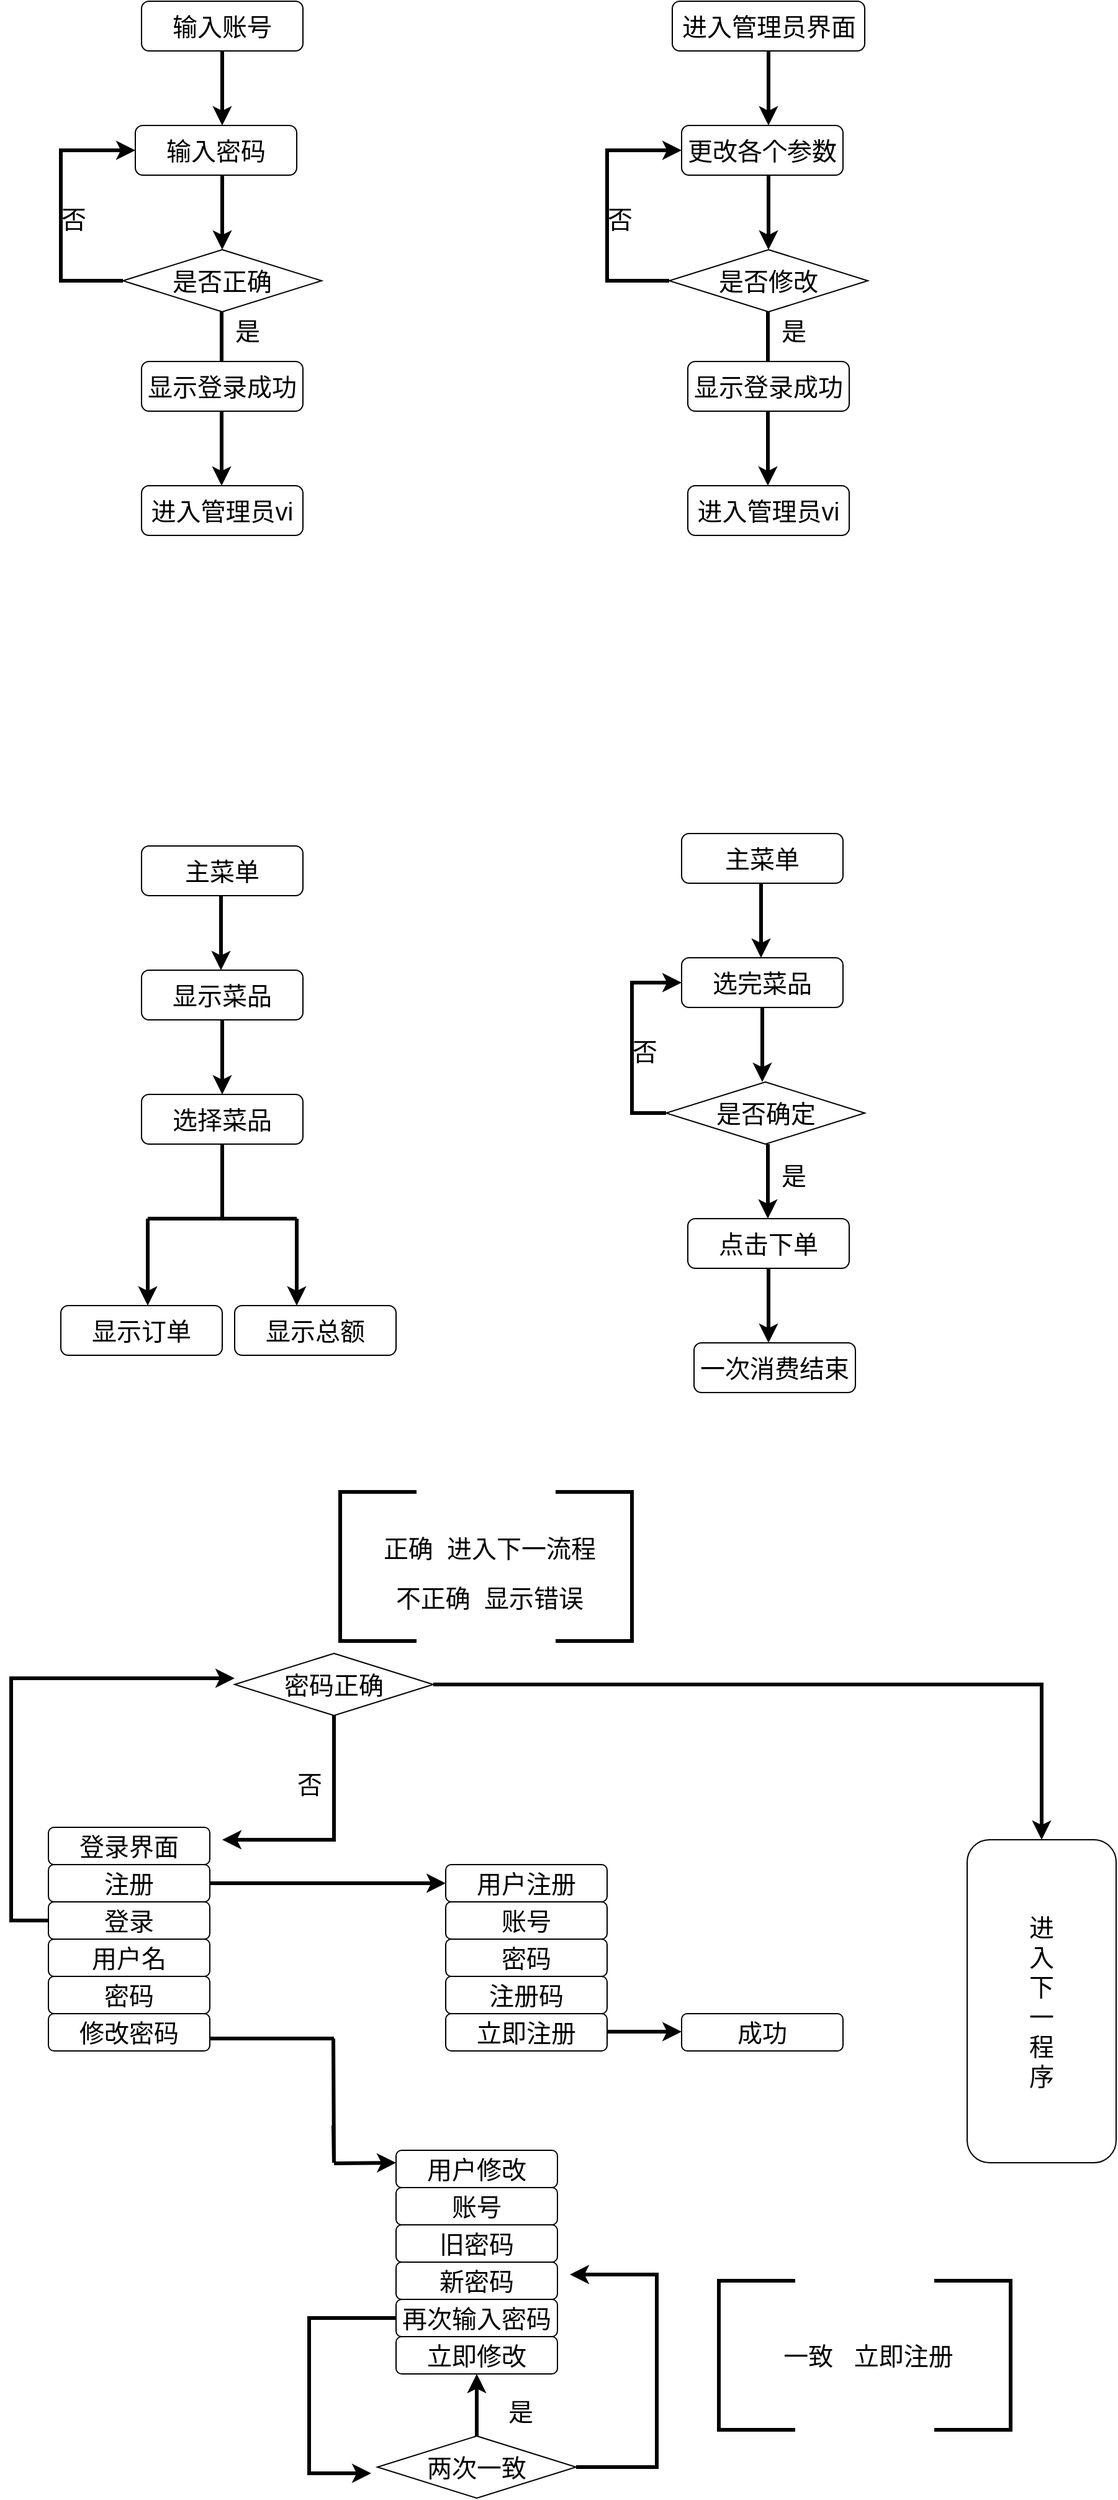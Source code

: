 <mxfile version="16.6.7" type="github">
  <diagram id="Qgnuw25uqioXZFq5rvxA" name="Page-1">
    <mxGraphModel dx="1896" dy="989" grid="1" gridSize="10" guides="1" tooltips="1" connect="1" arrows="1" fold="1" page="1" pageScale="1" pageWidth="2339" pageHeight="3300" math="0" shadow="0">
      <root>
        <mxCell id="0" />
        <mxCell id="1" parent="0" />
        <mxCell id="G3ch0nkKt2q-JakGSZPW-1" value="" style="endArrow=classic;html=1;rounded=0;strokeWidth=3;" edge="1" parent="1">
          <mxGeometry width="50" height="50" relative="1" as="geometry">
            <mxPoint x="360" y="140" as="sourcePoint" />
            <mxPoint x="360" y="200" as="targetPoint" />
          </mxGeometry>
        </mxCell>
        <mxCell id="G3ch0nkKt2q-JakGSZPW-2" value="&lt;font style=&quot;font-size: 20px&quot;&gt;输入密码&lt;/font&gt;" style="rounded=1;whiteSpace=wrap;html=1;" vertex="1" parent="1">
          <mxGeometry x="290" y="200" width="130" height="40" as="geometry" />
        </mxCell>
        <mxCell id="G3ch0nkKt2q-JakGSZPW-4" value="" style="endArrow=classic;html=1;rounded=0;strokeWidth=3;" edge="1" parent="1">
          <mxGeometry width="50" height="50" relative="1" as="geometry">
            <mxPoint x="360" y="240" as="sourcePoint" />
            <mxPoint x="360" y="300" as="targetPoint" />
          </mxGeometry>
        </mxCell>
        <mxCell id="G3ch0nkKt2q-JakGSZPW-7" style="edgeStyle=orthogonalEdgeStyle;rounded=0;orthogonalLoop=1;jettySize=auto;html=1;fontSize=20;strokeWidth=3;entryX=0;entryY=0.5;entryDx=0;entryDy=0;" edge="1" parent="1" source="G3ch0nkKt2q-JakGSZPW-5" target="G3ch0nkKt2q-JakGSZPW-2">
          <mxGeometry relative="1" as="geometry">
            <mxPoint x="240" y="220" as="targetPoint" />
            <Array as="points">
              <mxPoint x="230" y="325" />
              <mxPoint x="230" y="220" />
            </Array>
          </mxGeometry>
        </mxCell>
        <mxCell id="G3ch0nkKt2q-JakGSZPW-5" value="是否正确" style="rhombus;whiteSpace=wrap;html=1;fontSize=20;" vertex="1" parent="1">
          <mxGeometry x="280" y="300" width="160" height="50" as="geometry" />
        </mxCell>
        <mxCell id="G3ch0nkKt2q-JakGSZPW-8" value="否" style="text;html=1;align=center;verticalAlign=middle;resizable=0;points=[];autosize=1;strokeColor=none;fillColor=none;fontSize=20;" vertex="1" parent="1">
          <mxGeometry x="220" y="260" width="40" height="30" as="geometry" />
        </mxCell>
        <mxCell id="G3ch0nkKt2q-JakGSZPW-9" value="&lt;font style=&quot;font-size: 20px&quot;&gt;输入账号&lt;/font&gt;" style="rounded=1;whiteSpace=wrap;html=1;" vertex="1" parent="1">
          <mxGeometry x="295" y="100" width="130" height="40" as="geometry" />
        </mxCell>
        <mxCell id="G3ch0nkKt2q-JakGSZPW-11" value="" style="endArrow=classic;html=1;rounded=0;strokeWidth=3;" edge="1" parent="1">
          <mxGeometry width="50" height="50" relative="1" as="geometry">
            <mxPoint x="359.5" y="350" as="sourcePoint" />
            <mxPoint x="359.5" y="410" as="targetPoint" />
          </mxGeometry>
        </mxCell>
        <mxCell id="G3ch0nkKt2q-JakGSZPW-12" value="&lt;font style=&quot;font-size: 20px&quot;&gt;显示登录成功&lt;/font&gt;" style="rounded=1;whiteSpace=wrap;html=1;" vertex="1" parent="1">
          <mxGeometry x="295" y="390" width="130" height="40" as="geometry" />
        </mxCell>
        <mxCell id="G3ch0nkKt2q-JakGSZPW-13" value="" style="endArrow=classic;html=1;rounded=0;strokeWidth=3;" edge="1" parent="1">
          <mxGeometry width="50" height="50" relative="1" as="geometry">
            <mxPoint x="359.5" y="430" as="sourcePoint" />
            <mxPoint x="359.5" y="490" as="targetPoint" />
          </mxGeometry>
        </mxCell>
        <mxCell id="G3ch0nkKt2q-JakGSZPW-14" value="&lt;font style=&quot;font-size: 20px&quot;&gt;进入管理员vi&lt;/font&gt;" style="rounded=1;whiteSpace=wrap;html=1;" vertex="1" parent="1">
          <mxGeometry x="295" y="490" width="130" height="40" as="geometry" />
        </mxCell>
        <mxCell id="G3ch0nkKt2q-JakGSZPW-15" value="" style="endArrow=classic;html=1;rounded=0;strokeWidth=3;" edge="1" parent="1">
          <mxGeometry width="50" height="50" relative="1" as="geometry">
            <mxPoint x="800" y="140" as="sourcePoint" />
            <mxPoint x="800" y="200" as="targetPoint" />
          </mxGeometry>
        </mxCell>
        <mxCell id="G3ch0nkKt2q-JakGSZPW-16" value="&lt;font style=&quot;font-size: 20px&quot;&gt;更改各个参数&lt;/font&gt;" style="rounded=1;whiteSpace=wrap;html=1;" vertex="1" parent="1">
          <mxGeometry x="730" y="200" width="130" height="40" as="geometry" />
        </mxCell>
        <mxCell id="G3ch0nkKt2q-JakGSZPW-17" value="" style="endArrow=classic;html=1;rounded=0;strokeWidth=3;" edge="1" parent="1">
          <mxGeometry width="50" height="50" relative="1" as="geometry">
            <mxPoint x="800" y="240" as="sourcePoint" />
            <mxPoint x="800" y="300" as="targetPoint" />
          </mxGeometry>
        </mxCell>
        <mxCell id="G3ch0nkKt2q-JakGSZPW-18" style="edgeStyle=orthogonalEdgeStyle;rounded=0;orthogonalLoop=1;jettySize=auto;html=1;fontSize=20;strokeWidth=3;entryX=0;entryY=0.5;entryDx=0;entryDy=0;" edge="1" parent="1" source="G3ch0nkKt2q-JakGSZPW-19" target="G3ch0nkKt2q-JakGSZPW-16">
          <mxGeometry relative="1" as="geometry">
            <mxPoint x="680" y="220" as="targetPoint" />
            <Array as="points">
              <mxPoint x="670" y="325" />
              <mxPoint x="670" y="220" />
            </Array>
          </mxGeometry>
        </mxCell>
        <mxCell id="G3ch0nkKt2q-JakGSZPW-19" value="是否修改" style="rhombus;whiteSpace=wrap;html=1;fontSize=20;" vertex="1" parent="1">
          <mxGeometry x="720" y="300" width="160" height="50" as="geometry" />
        </mxCell>
        <mxCell id="G3ch0nkKt2q-JakGSZPW-20" value="否" style="text;html=1;align=center;verticalAlign=middle;resizable=0;points=[];autosize=1;strokeColor=none;fillColor=none;fontSize=20;" vertex="1" parent="1">
          <mxGeometry x="660" y="260" width="40" height="30" as="geometry" />
        </mxCell>
        <mxCell id="G3ch0nkKt2q-JakGSZPW-21" value="&lt;font style=&quot;font-size: 20px&quot;&gt;进入管理员界面&lt;/font&gt;" style="rounded=1;whiteSpace=wrap;html=1;" vertex="1" parent="1">
          <mxGeometry x="722.5" y="100" width="155" height="40" as="geometry" />
        </mxCell>
        <mxCell id="G3ch0nkKt2q-JakGSZPW-22" value="" style="endArrow=classic;html=1;rounded=0;strokeWidth=3;" edge="1" parent="1">
          <mxGeometry width="50" height="50" relative="1" as="geometry">
            <mxPoint x="799.5" y="350" as="sourcePoint" />
            <mxPoint x="799.5" y="410" as="targetPoint" />
          </mxGeometry>
        </mxCell>
        <mxCell id="G3ch0nkKt2q-JakGSZPW-23" value="&lt;font style=&quot;font-size: 20px&quot;&gt;显示登录成功&lt;/font&gt;" style="rounded=1;whiteSpace=wrap;html=1;" vertex="1" parent="1">
          <mxGeometry x="735" y="390" width="130" height="40" as="geometry" />
        </mxCell>
        <mxCell id="G3ch0nkKt2q-JakGSZPW-24" value="" style="endArrow=classic;html=1;rounded=0;strokeWidth=3;" edge="1" parent="1">
          <mxGeometry width="50" height="50" relative="1" as="geometry">
            <mxPoint x="799.5" y="430" as="sourcePoint" />
            <mxPoint x="799.5" y="490" as="targetPoint" />
          </mxGeometry>
        </mxCell>
        <mxCell id="G3ch0nkKt2q-JakGSZPW-25" value="&lt;font style=&quot;font-size: 20px&quot;&gt;进入管理员vi&lt;/font&gt;" style="rounded=1;whiteSpace=wrap;html=1;" vertex="1" parent="1">
          <mxGeometry x="735" y="490" width="130" height="40" as="geometry" />
        </mxCell>
        <mxCell id="G3ch0nkKt2q-JakGSZPW-26" value="是" style="text;html=1;align=center;verticalAlign=middle;resizable=0;points=[];autosize=1;strokeColor=none;fillColor=none;fontSize=20;" vertex="1" parent="1">
          <mxGeometry x="360" y="350" width="40" height="30" as="geometry" />
        </mxCell>
        <mxCell id="G3ch0nkKt2q-JakGSZPW-27" value="是" style="text;html=1;align=center;verticalAlign=middle;resizable=0;points=[];autosize=1;strokeColor=none;fillColor=none;fontSize=20;" vertex="1" parent="1">
          <mxGeometry x="800" y="350" width="40" height="30" as="geometry" />
        </mxCell>
        <mxCell id="G3ch0nkKt2q-JakGSZPW-41" value="" style="endArrow=classic;html=1;rounded=0;strokeWidth=3;" edge="1" parent="1">
          <mxGeometry width="50" height="50" relative="1" as="geometry">
            <mxPoint x="359" y="820" as="sourcePoint" />
            <mxPoint x="359" y="880" as="targetPoint" />
          </mxGeometry>
        </mxCell>
        <mxCell id="G3ch0nkKt2q-JakGSZPW-42" value="&lt;font style=&quot;font-size: 20px&quot;&gt;显示菜品&lt;/font&gt;" style="rounded=1;whiteSpace=wrap;html=1;" vertex="1" parent="1">
          <mxGeometry x="295" y="880" width="130" height="40" as="geometry" />
        </mxCell>
        <mxCell id="G3ch0nkKt2q-JakGSZPW-43" value="" style="endArrow=classic;html=1;rounded=0;strokeWidth=3;" edge="1" parent="1">
          <mxGeometry width="50" height="50" relative="1" as="geometry">
            <mxPoint x="360" y="920" as="sourcePoint" />
            <mxPoint x="360" y="980" as="targetPoint" />
          </mxGeometry>
        </mxCell>
        <mxCell id="G3ch0nkKt2q-JakGSZPW-47" value="&lt;span style=&quot;font-size: 20px&quot;&gt;主菜单&lt;/span&gt;" style="rounded=1;whiteSpace=wrap;html=1;" vertex="1" parent="1">
          <mxGeometry x="295" y="780" width="130" height="40" as="geometry" />
        </mxCell>
        <mxCell id="G3ch0nkKt2q-JakGSZPW-53" value="&lt;font style=&quot;font-size: 20px&quot;&gt;选择菜品&lt;/font&gt;" style="rounded=1;whiteSpace=wrap;html=1;" vertex="1" parent="1">
          <mxGeometry x="295" y="980" width="130" height="40" as="geometry" />
        </mxCell>
        <mxCell id="G3ch0nkKt2q-JakGSZPW-55" value="" style="endArrow=classic;html=1;rounded=0;fontSize=20;strokeWidth=3;" edge="1" parent="1">
          <mxGeometry width="50" height="50" relative="1" as="geometry">
            <mxPoint x="300" y="1080" as="sourcePoint" />
            <mxPoint x="300" y="1150" as="targetPoint" />
          </mxGeometry>
        </mxCell>
        <mxCell id="G3ch0nkKt2q-JakGSZPW-56" value="" style="endArrow=none;html=1;rounded=0;fontSize=20;strokeWidth=3;" edge="1" parent="1">
          <mxGeometry width="50" height="50" relative="1" as="geometry">
            <mxPoint x="360" y="1080" as="sourcePoint" />
            <mxPoint x="360" y="1020" as="targetPoint" />
          </mxGeometry>
        </mxCell>
        <mxCell id="G3ch0nkKt2q-JakGSZPW-57" value="" style="endArrow=none;html=1;rounded=0;fontSize=20;strokeWidth=3;" edge="1" parent="1">
          <mxGeometry width="50" height="50" relative="1" as="geometry">
            <mxPoint x="300" y="1080" as="sourcePoint" />
            <mxPoint x="360" y="1080" as="targetPoint" />
          </mxGeometry>
        </mxCell>
        <mxCell id="G3ch0nkKt2q-JakGSZPW-59" value="" style="endArrow=none;html=1;rounded=0;fontSize=20;strokeWidth=3;" edge="1" parent="1">
          <mxGeometry width="50" height="50" relative="1" as="geometry">
            <mxPoint x="360" y="1080" as="sourcePoint" />
            <mxPoint x="420" y="1080" as="targetPoint" />
          </mxGeometry>
        </mxCell>
        <mxCell id="G3ch0nkKt2q-JakGSZPW-60" value="" style="endArrow=classic;html=1;rounded=0;fontSize=20;strokeWidth=3;" edge="1" parent="1">
          <mxGeometry width="50" height="50" relative="1" as="geometry">
            <mxPoint x="420" y="1080" as="sourcePoint" />
            <mxPoint x="420" y="1150" as="targetPoint" />
          </mxGeometry>
        </mxCell>
        <mxCell id="G3ch0nkKt2q-JakGSZPW-61" value="&lt;font style=&quot;font-size: 20px&quot;&gt;显示订单&lt;/font&gt;" style="rounded=1;whiteSpace=wrap;html=1;" vertex="1" parent="1">
          <mxGeometry x="230" y="1150" width="130" height="40" as="geometry" />
        </mxCell>
        <mxCell id="G3ch0nkKt2q-JakGSZPW-62" value="&lt;font style=&quot;font-size: 20px&quot;&gt;显示总额&lt;/font&gt;" style="rounded=1;whiteSpace=wrap;html=1;" vertex="1" parent="1">
          <mxGeometry x="370" y="1150" width="130" height="40" as="geometry" />
        </mxCell>
        <mxCell id="G3ch0nkKt2q-JakGSZPW-63" value="" style="endArrow=classic;html=1;rounded=0;strokeWidth=3;" edge="1" parent="1">
          <mxGeometry width="50" height="50" relative="1" as="geometry">
            <mxPoint x="794" y="810" as="sourcePoint" />
            <mxPoint x="794" y="870" as="targetPoint" />
          </mxGeometry>
        </mxCell>
        <mxCell id="G3ch0nkKt2q-JakGSZPW-64" value="&lt;span style=&quot;font-size: 20px&quot;&gt;选完菜品&lt;/span&gt;" style="rounded=1;whiteSpace=wrap;html=1;" vertex="1" parent="1">
          <mxGeometry x="730" y="870" width="130" height="40" as="geometry" />
        </mxCell>
        <mxCell id="G3ch0nkKt2q-JakGSZPW-65" value="" style="endArrow=classic;html=1;rounded=0;strokeWidth=3;" edge="1" parent="1">
          <mxGeometry width="50" height="50" relative="1" as="geometry">
            <mxPoint x="795" y="910" as="sourcePoint" />
            <mxPoint x="795" y="970" as="targetPoint" />
          </mxGeometry>
        </mxCell>
        <mxCell id="G3ch0nkKt2q-JakGSZPW-66" value="&lt;span style=&quot;font-size: 20px&quot;&gt;主菜单&lt;/span&gt;" style="rounded=1;whiteSpace=wrap;html=1;" vertex="1" parent="1">
          <mxGeometry x="730" y="770" width="130" height="40" as="geometry" />
        </mxCell>
        <mxCell id="G3ch0nkKt2q-JakGSZPW-73" style="edgeStyle=orthogonalEdgeStyle;rounded=0;orthogonalLoop=1;jettySize=auto;html=1;exitX=0;exitY=0.5;exitDx=0;exitDy=0;fontSize=20;strokeWidth=3;entryX=0;entryY=0.5;entryDx=0;entryDy=0;" edge="1" parent="1" source="G3ch0nkKt2q-JakGSZPW-71" target="G3ch0nkKt2q-JakGSZPW-64">
          <mxGeometry relative="1" as="geometry">
            <mxPoint x="720" y="890" as="targetPoint" />
            <Array as="points">
              <mxPoint x="690" y="995" />
              <mxPoint x="690" y="890" />
            </Array>
          </mxGeometry>
        </mxCell>
        <mxCell id="G3ch0nkKt2q-JakGSZPW-71" value="是否确定" style="rhombus;whiteSpace=wrap;html=1;fontSize=20;" vertex="1" parent="1">
          <mxGeometry x="717.5" y="970" width="160" height="50" as="geometry" />
        </mxCell>
        <mxCell id="G3ch0nkKt2q-JakGSZPW-72" value="否" style="text;html=1;align=center;verticalAlign=middle;resizable=0;points=[];autosize=1;strokeColor=none;fillColor=none;fontSize=20;" vertex="1" parent="1">
          <mxGeometry x="680" y="930" width="40" height="30" as="geometry" />
        </mxCell>
        <mxCell id="G3ch0nkKt2q-JakGSZPW-74" value="&lt;font style=&quot;font-size: 20px&quot;&gt;点击下单&lt;/font&gt;" style="rounded=1;whiteSpace=wrap;html=1;" vertex="1" parent="1">
          <mxGeometry x="735" y="1080" width="130" height="40" as="geometry" />
        </mxCell>
        <mxCell id="G3ch0nkKt2q-JakGSZPW-75" value="" style="endArrow=classic;html=1;rounded=0;strokeWidth=3;" edge="1" parent="1">
          <mxGeometry width="50" height="50" relative="1" as="geometry">
            <mxPoint x="800" y="1120" as="sourcePoint" />
            <mxPoint x="800" y="1180" as="targetPoint" />
          </mxGeometry>
        </mxCell>
        <mxCell id="G3ch0nkKt2q-JakGSZPW-76" value="&lt;span style=&quot;font-size: 20px&quot;&gt;一次消费结束&lt;/span&gt;" style="rounded=1;whiteSpace=wrap;html=1;" vertex="1" parent="1">
          <mxGeometry x="740" y="1180" width="130" height="40" as="geometry" />
        </mxCell>
        <mxCell id="G3ch0nkKt2q-JakGSZPW-78" value="" style="endArrow=classic;html=1;rounded=0;strokeWidth=3;" edge="1" parent="1">
          <mxGeometry width="50" height="50" relative="1" as="geometry">
            <mxPoint x="799.5" y="1020" as="sourcePoint" />
            <mxPoint x="799.5" y="1080" as="targetPoint" />
          </mxGeometry>
        </mxCell>
        <mxCell id="G3ch0nkKt2q-JakGSZPW-79" value="是" style="text;html=1;align=center;verticalAlign=middle;resizable=0;points=[];autosize=1;strokeColor=none;fillColor=none;fontSize=20;" vertex="1" parent="1">
          <mxGeometry x="800" y="1030" width="40" height="30" as="geometry" />
        </mxCell>
        <mxCell id="G3ch0nkKt2q-JakGSZPW-89" value="登录界面" style="rounded=1;whiteSpace=wrap;html=1;fontSize=20;" vertex="1" parent="1">
          <mxGeometry x="220" y="1570" width="130" height="30" as="geometry" />
        </mxCell>
        <mxCell id="G3ch0nkKt2q-JakGSZPW-107" style="edgeStyle=orthogonalEdgeStyle;rounded=0;orthogonalLoop=1;jettySize=auto;html=1;exitX=1;exitY=0.5;exitDx=0;exitDy=0;entryX=0;entryY=0.5;entryDx=0;entryDy=0;fontSize=20;strokeWidth=3;" edge="1" parent="1" source="G3ch0nkKt2q-JakGSZPW-90" target="G3ch0nkKt2q-JakGSZPW-101">
          <mxGeometry relative="1" as="geometry" />
        </mxCell>
        <mxCell id="G3ch0nkKt2q-JakGSZPW-90" value="注册" style="rounded=1;whiteSpace=wrap;html=1;fontSize=20;" vertex="1" parent="1">
          <mxGeometry x="220" y="1600" width="130" height="30" as="geometry" />
        </mxCell>
        <mxCell id="G3ch0nkKt2q-JakGSZPW-109" style="edgeStyle=orthogonalEdgeStyle;rounded=0;orthogonalLoop=1;jettySize=auto;html=1;fontSize=20;strokeWidth=3;" edge="1" parent="1" source="G3ch0nkKt2q-JakGSZPW-91">
          <mxGeometry relative="1" as="geometry">
            <mxPoint x="370" y="1450" as="targetPoint" />
            <Array as="points">
              <mxPoint x="190" y="1645" />
              <mxPoint x="190" y="1450" />
            </Array>
          </mxGeometry>
        </mxCell>
        <mxCell id="G3ch0nkKt2q-JakGSZPW-91" value="登录" style="rounded=1;whiteSpace=wrap;html=1;fontSize=20;" vertex="1" parent="1">
          <mxGeometry x="220" y="1630" width="130" height="30" as="geometry" />
        </mxCell>
        <mxCell id="G3ch0nkKt2q-JakGSZPW-92" value="用户名" style="rounded=1;whiteSpace=wrap;html=1;fontSize=20;" vertex="1" parent="1">
          <mxGeometry x="220" y="1660" width="130" height="30" as="geometry" />
        </mxCell>
        <mxCell id="G3ch0nkKt2q-JakGSZPW-93" value="密码" style="rounded=1;whiteSpace=wrap;html=1;fontSize=20;" vertex="1" parent="1">
          <mxGeometry x="220" y="1690" width="130" height="30" as="geometry" />
        </mxCell>
        <mxCell id="G3ch0nkKt2q-JakGSZPW-94" value="修改密码" style="rounded=1;whiteSpace=wrap;html=1;fontSize=20;" vertex="1" parent="1">
          <mxGeometry x="220" y="1720" width="130" height="30" as="geometry" />
        </mxCell>
        <mxCell id="G3ch0nkKt2q-JakGSZPW-95" value="用户修改" style="rounded=1;whiteSpace=wrap;html=1;fontSize=20;" vertex="1" parent="1">
          <mxGeometry x="500" y="1830" width="130" height="30" as="geometry" />
        </mxCell>
        <mxCell id="G3ch0nkKt2q-JakGSZPW-96" value="账号" style="rounded=1;whiteSpace=wrap;html=1;fontSize=20;" vertex="1" parent="1">
          <mxGeometry x="500" y="1860" width="130" height="30" as="geometry" />
        </mxCell>
        <mxCell id="G3ch0nkKt2q-JakGSZPW-97" value="旧密码" style="rounded=1;whiteSpace=wrap;html=1;fontSize=20;" vertex="1" parent="1">
          <mxGeometry x="500" y="1890" width="130" height="30" as="geometry" />
        </mxCell>
        <mxCell id="G3ch0nkKt2q-JakGSZPW-98" value="新密码" style="rounded=1;whiteSpace=wrap;html=1;fontSize=20;" vertex="1" parent="1">
          <mxGeometry x="500" y="1920" width="130" height="30" as="geometry" />
        </mxCell>
        <mxCell id="G3ch0nkKt2q-JakGSZPW-120" style="edgeStyle=orthogonalEdgeStyle;rounded=0;orthogonalLoop=1;jettySize=auto;html=1;fontSize=20;strokeWidth=3;" edge="1" parent="1" source="G3ch0nkKt2q-JakGSZPW-99">
          <mxGeometry relative="1" as="geometry">
            <mxPoint x="480" y="2090" as="targetPoint" />
            <Array as="points">
              <mxPoint x="430" y="1965" />
              <mxPoint x="430" y="2090" />
            </Array>
          </mxGeometry>
        </mxCell>
        <mxCell id="G3ch0nkKt2q-JakGSZPW-99" value="再次输入密码" style="rounded=1;whiteSpace=wrap;html=1;fontSize=20;" vertex="1" parent="1">
          <mxGeometry x="500" y="1950" width="130" height="30" as="geometry" />
        </mxCell>
        <mxCell id="G3ch0nkKt2q-JakGSZPW-100" value="立即修改" style="rounded=1;whiteSpace=wrap;html=1;fontSize=20;" vertex="1" parent="1">
          <mxGeometry x="500" y="1980" width="130" height="30" as="geometry" />
        </mxCell>
        <mxCell id="G3ch0nkKt2q-JakGSZPW-101" value="用户注册" style="rounded=1;whiteSpace=wrap;html=1;fontSize=20;" vertex="1" parent="1">
          <mxGeometry x="540" y="1600" width="130" height="30" as="geometry" />
        </mxCell>
        <mxCell id="G3ch0nkKt2q-JakGSZPW-102" value="账号" style="rounded=1;whiteSpace=wrap;html=1;fontSize=20;" vertex="1" parent="1">
          <mxGeometry x="540" y="1630" width="130" height="30" as="geometry" />
        </mxCell>
        <mxCell id="G3ch0nkKt2q-JakGSZPW-103" value="密码" style="rounded=1;whiteSpace=wrap;html=1;fontSize=20;" vertex="1" parent="1">
          <mxGeometry x="540" y="1660" width="130" height="30" as="geometry" />
        </mxCell>
        <mxCell id="G3ch0nkKt2q-JakGSZPW-104" value="注册码" style="rounded=1;whiteSpace=wrap;html=1;fontSize=20;" vertex="1" parent="1">
          <mxGeometry x="540" y="1690" width="130" height="30" as="geometry" />
        </mxCell>
        <mxCell id="G3ch0nkKt2q-JakGSZPW-105" value="立即注册" style="rounded=1;whiteSpace=wrap;html=1;fontSize=20;" vertex="1" parent="1">
          <mxGeometry x="540" y="1720" width="130" height="30" as="geometry" />
        </mxCell>
        <mxCell id="G3ch0nkKt2q-JakGSZPW-111" style="edgeStyle=orthogonalEdgeStyle;rounded=0;orthogonalLoop=1;jettySize=auto;html=1;fontSize=20;strokeWidth=3;entryX=0.5;entryY=0;entryDx=0;entryDy=0;" edge="1" parent="1" source="G3ch0nkKt2q-JakGSZPW-108" target="G3ch0nkKt2q-JakGSZPW-110">
          <mxGeometry relative="1" as="geometry">
            <mxPoint x="920" y="1570" as="targetPoint" />
            <Array as="points">
              <mxPoint x="1020" y="1455" />
            </Array>
          </mxGeometry>
        </mxCell>
        <mxCell id="G3ch0nkKt2q-JakGSZPW-122" style="edgeStyle=orthogonalEdgeStyle;rounded=0;orthogonalLoop=1;jettySize=auto;html=1;exitX=0.5;exitY=1;exitDx=0;exitDy=0;fontSize=20;strokeWidth=3;" edge="1" parent="1" source="G3ch0nkKt2q-JakGSZPW-108">
          <mxGeometry relative="1" as="geometry">
            <mxPoint x="360" y="1580" as="targetPoint" />
            <Array as="points">
              <mxPoint x="450" y="1580" />
            </Array>
          </mxGeometry>
        </mxCell>
        <mxCell id="G3ch0nkKt2q-JakGSZPW-108" value="密码正确" style="rhombus;whiteSpace=wrap;html=1;fontSize=20;" vertex="1" parent="1">
          <mxGeometry x="370" y="1430" width="160" height="50" as="geometry" />
        </mxCell>
        <mxCell id="G3ch0nkKt2q-JakGSZPW-110" value="进&lt;br&gt;入&lt;br&gt;下&lt;br&gt;一&lt;br&gt;程&lt;br&gt;序" style="rounded=1;whiteSpace=wrap;html=1;fontSize=20;" vertex="1" parent="1">
          <mxGeometry x="960" y="1580" width="120" height="260" as="geometry" />
        </mxCell>
        <mxCell id="G3ch0nkKt2q-JakGSZPW-112" value="成功" style="rounded=1;whiteSpace=wrap;html=1;fontSize=20;" vertex="1" parent="1">
          <mxGeometry x="730" y="1720" width="130" height="30" as="geometry" />
        </mxCell>
        <mxCell id="G3ch0nkKt2q-JakGSZPW-113" style="edgeStyle=orthogonalEdgeStyle;rounded=0;orthogonalLoop=1;jettySize=auto;html=1;entryX=0;entryY=0.5;entryDx=0;entryDy=0;fontSize=20;strokeWidth=3;" edge="1" parent="1">
          <mxGeometry relative="1" as="geometry">
            <mxPoint x="670" y="1734.5" as="sourcePoint" />
            <mxPoint x="730" y="1734.5" as="targetPoint" />
          </mxGeometry>
        </mxCell>
        <mxCell id="G3ch0nkKt2q-JakGSZPW-114" value="" style="endArrow=classic;html=1;rounded=0;fontSize=20;strokeWidth=3;" edge="1" parent="1">
          <mxGeometry width="50" height="50" relative="1" as="geometry">
            <mxPoint x="450" y="1840.5" as="sourcePoint" />
            <mxPoint x="500" y="1840" as="targetPoint" />
            <Array as="points" />
          </mxGeometry>
        </mxCell>
        <mxCell id="G3ch0nkKt2q-JakGSZPW-115" value="" style="endArrow=none;html=1;rounded=0;fontSize=20;strokeWidth=3;" edge="1" parent="1">
          <mxGeometry width="50" height="50" relative="1" as="geometry">
            <mxPoint x="350" y="1740" as="sourcePoint" />
            <mxPoint x="450" y="1740" as="targetPoint" />
          </mxGeometry>
        </mxCell>
        <mxCell id="G3ch0nkKt2q-JakGSZPW-116" value="" style="endArrow=none;html=1;rounded=0;fontSize=20;strokeWidth=3;" edge="1" parent="1">
          <mxGeometry width="50" height="50" relative="1" as="geometry">
            <mxPoint x="449.5" y="1810" as="sourcePoint" />
            <mxPoint x="449.5" y="1740" as="targetPoint" />
            <Array as="points">
              <mxPoint x="450" y="1840" />
            </Array>
          </mxGeometry>
        </mxCell>
        <mxCell id="G3ch0nkKt2q-JakGSZPW-118" style="edgeStyle=orthogonalEdgeStyle;rounded=0;orthogonalLoop=1;jettySize=auto;html=1;entryX=0.5;entryY=1;entryDx=0;entryDy=0;fontSize=20;strokeWidth=3;" edge="1" parent="1" source="G3ch0nkKt2q-JakGSZPW-117" target="G3ch0nkKt2q-JakGSZPW-100">
          <mxGeometry relative="1" as="geometry" />
        </mxCell>
        <mxCell id="G3ch0nkKt2q-JakGSZPW-121" style="edgeStyle=orthogonalEdgeStyle;rounded=0;orthogonalLoop=1;jettySize=auto;html=1;fontSize=20;strokeWidth=3;" edge="1" parent="1" source="G3ch0nkKt2q-JakGSZPW-117">
          <mxGeometry relative="1" as="geometry">
            <mxPoint x="640" y="1930" as="targetPoint" />
            <Array as="points">
              <mxPoint x="710" y="2085" />
              <mxPoint x="710" y="1930" />
            </Array>
          </mxGeometry>
        </mxCell>
        <mxCell id="G3ch0nkKt2q-JakGSZPW-117" value="两次一致" style="rhombus;whiteSpace=wrap;html=1;fontSize=20;" vertex="1" parent="1">
          <mxGeometry x="485" y="2060" width="160" height="50" as="geometry" />
        </mxCell>
        <mxCell id="G3ch0nkKt2q-JakGSZPW-119" value="是" style="text;html=1;align=center;verticalAlign=middle;resizable=0;points=[];autosize=1;strokeColor=none;fillColor=none;fontSize=20;" vertex="1" parent="1">
          <mxGeometry x="580" y="2025" width="40" height="30" as="geometry" />
        </mxCell>
        <mxCell id="G3ch0nkKt2q-JakGSZPW-123" value="否" style="text;html=1;align=center;verticalAlign=middle;resizable=0;points=[];autosize=1;strokeColor=none;fillColor=none;fontSize=20;" vertex="1" parent="1">
          <mxGeometry x="410" y="1520" width="40" height="30" as="geometry" />
        </mxCell>
        <mxCell id="G3ch0nkKt2q-JakGSZPW-124" value="" style="shape=partialRectangle;whiteSpace=wrap;html=1;bottom=1;right=1;left=1;top=0;fillColor=none;routingCenterX=-0.5;fontSize=20;rotation=90;strokeWidth=3;" vertex="1" parent="1">
          <mxGeometry x="425" y="1330" width="120" height="60" as="geometry" />
        </mxCell>
        <mxCell id="G3ch0nkKt2q-JakGSZPW-125" value="" style="shape=partialRectangle;whiteSpace=wrap;html=1;bottom=1;right=1;left=1;top=0;fillColor=none;routingCenterX=-0.5;fontSize=20;rotation=-90;strokeWidth=3;" vertex="1" parent="1">
          <mxGeometry x="600" y="1330" width="120" height="60" as="geometry" />
        </mxCell>
        <mxCell id="G3ch0nkKt2q-JakGSZPW-126" value="正确&amp;nbsp; 进入下一流程" style="text;html=1;align=center;verticalAlign=middle;resizable=0;points=[];autosize=1;strokeColor=none;fillColor=none;fontSize=20;" vertex="1" parent="1">
          <mxGeometry x="480" y="1330" width="190" height="30" as="geometry" />
        </mxCell>
        <mxCell id="G3ch0nkKt2q-JakGSZPW-127" value="不正确&amp;nbsp; 显示错误" style="text;html=1;align=center;verticalAlign=middle;resizable=0;points=[];autosize=1;strokeColor=none;fillColor=none;fontSize=20;" vertex="1" parent="1">
          <mxGeometry x="490" y="1370" width="170" height="30" as="geometry" />
        </mxCell>
        <mxCell id="G3ch0nkKt2q-JakGSZPW-128" value="" style="shape=partialRectangle;whiteSpace=wrap;html=1;bottom=1;right=1;left=1;top=0;fillColor=none;routingCenterX=-0.5;fontSize=20;rotation=90;strokeWidth=3;" vertex="1" parent="1">
          <mxGeometry x="730" y="1965" width="120" height="60" as="geometry" />
        </mxCell>
        <mxCell id="G3ch0nkKt2q-JakGSZPW-129" value="" style="shape=partialRectangle;whiteSpace=wrap;html=1;bottom=1;right=1;left=1;top=0;fillColor=none;routingCenterX=-0.5;fontSize=20;rotation=-90;strokeWidth=3;" vertex="1" parent="1">
          <mxGeometry x="905" y="1965" width="120" height="60" as="geometry" />
        </mxCell>
        <mxCell id="G3ch0nkKt2q-JakGSZPW-131" value="一致&amp;nbsp; &amp;nbsp;立即注册" style="text;html=1;align=center;verticalAlign=middle;resizable=0;points=[];autosize=1;strokeColor=none;fillColor=none;fontSize=20;" vertex="1" parent="1">
          <mxGeometry x="805" y="1980" width="150" height="30" as="geometry" />
        </mxCell>
      </root>
    </mxGraphModel>
  </diagram>
</mxfile>
